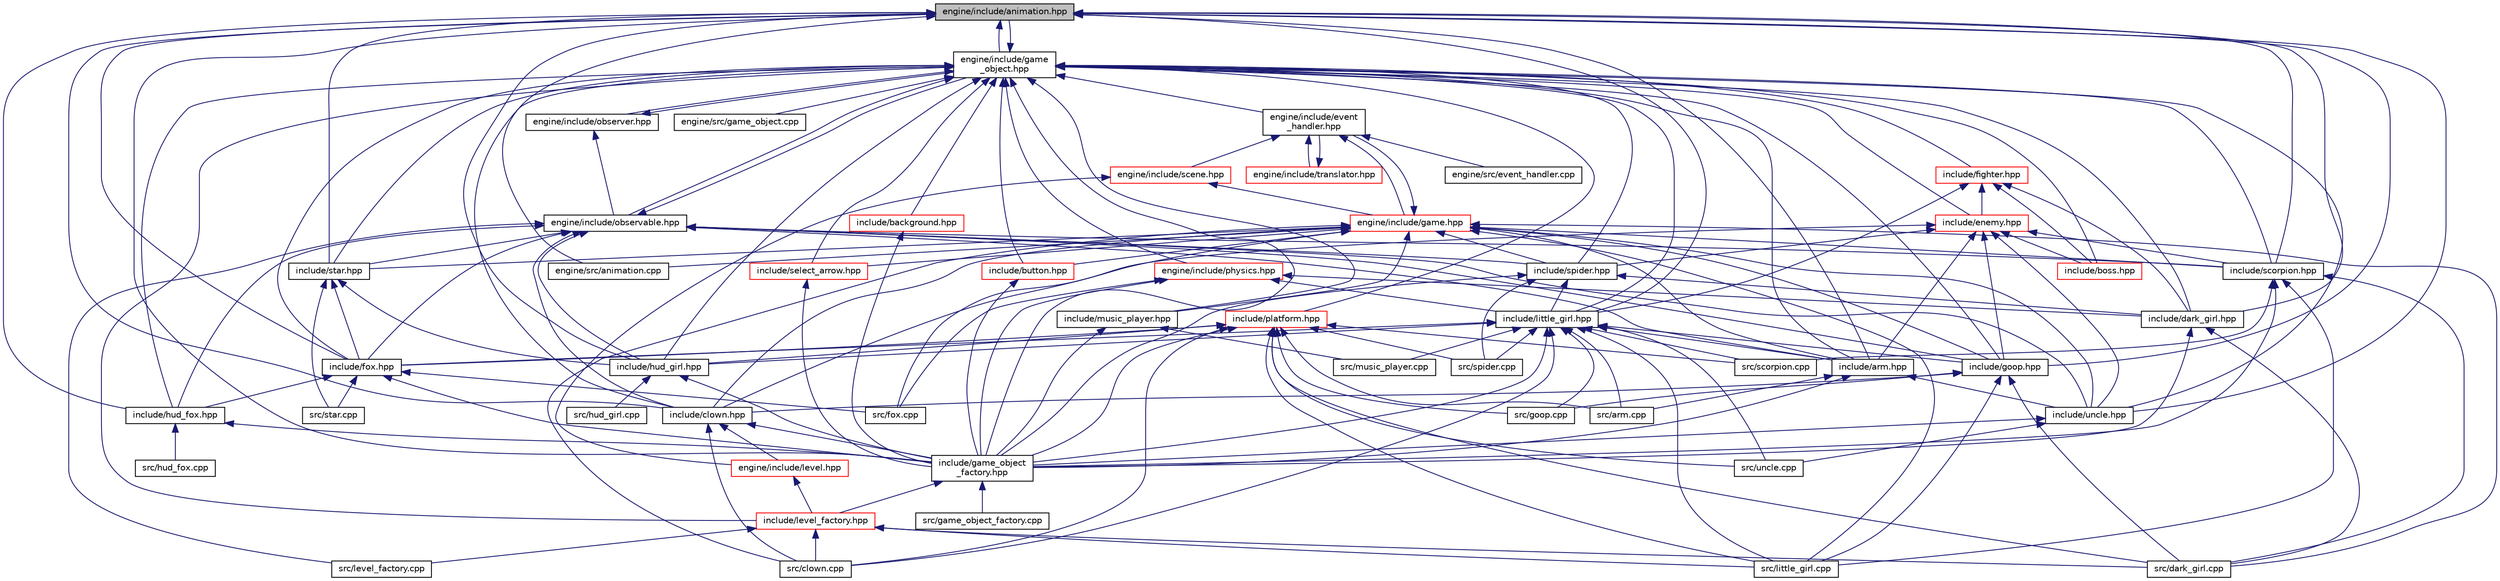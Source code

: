 digraph "engine/include/animation.hpp"
{
  edge [fontname="Helvetica",fontsize="10",labelfontname="Helvetica",labelfontsize="10"];
  node [fontname="Helvetica",fontsize="10",shape=record];
  Node1 [label="engine/include/animation.hpp",height=0.2,width=0.4,color="black", fillcolor="grey75", style="filled", fontcolor="black"];
  Node1 -> Node2 [dir="back",color="midnightblue",fontsize="10",style="solid"];
  Node2 [label="engine/include/game\l_object.hpp",height=0.2,width=0.4,color="black", fillcolor="white", style="filled",URL="$game__object_8hpp.html"];
  Node2 -> Node1 [dir="back",color="midnightblue",fontsize="10",style="solid"];
  Node2 -> Node3 [dir="back",color="midnightblue",fontsize="10",style="solid"];
  Node3 [label="engine/include/observer.hpp",height=0.2,width=0.4,color="black", fillcolor="white", style="filled",URL="$observer_8hpp.html"];
  Node3 -> Node2 [dir="back",color="midnightblue",fontsize="10",style="solid"];
  Node3 -> Node4 [dir="back",color="midnightblue",fontsize="10",style="solid"];
  Node4 [label="engine/include/observable.hpp",height=0.2,width=0.4,color="black", fillcolor="white", style="filled",URL="$observable_8hpp.html"];
  Node4 -> Node2 [dir="back",color="midnightblue",fontsize="10",style="solid"];
  Node4 -> Node5 [dir="back",color="midnightblue",fontsize="10",style="solid"];
  Node5 [label="include/clown.hpp",height=0.2,width=0.4,color="black", fillcolor="white", style="filled",URL="$clown_8hpp.html"];
  Node5 -> Node6 [dir="back",color="midnightblue",fontsize="10",style="solid"];
  Node6 [label="engine/include/level.hpp",height=0.2,width=0.4,color="red", fillcolor="white", style="filled",URL="$level_8hpp.html"];
  Node6 -> Node7 [dir="back",color="midnightblue",fontsize="10",style="solid"];
  Node7 [label="include/level_factory.hpp",height=0.2,width=0.4,color="red", fillcolor="white", style="filled",URL="$level__factory_8hpp.html"];
  Node7 -> Node8 [dir="back",color="midnightblue",fontsize="10",style="solid"];
  Node8 [label="src/clown.cpp",height=0.2,width=0.4,color="black", fillcolor="white", style="filled",URL="$clown_8cpp.html"];
  Node7 -> Node9 [dir="back",color="midnightblue",fontsize="10",style="solid"];
  Node9 [label="src/dark_girl.cpp",height=0.2,width=0.4,color="black", fillcolor="white", style="filled",URL="$dark__girl_8cpp.html"];
  Node7 -> Node10 [dir="back",color="midnightblue",fontsize="10",style="solid"];
  Node10 [label="src/level_factory.cpp",height=0.2,width=0.4,color="black", fillcolor="white", style="filled",URL="$level__factory_8cpp.html"];
  Node7 -> Node11 [dir="back",color="midnightblue",fontsize="10",style="solid"];
  Node11 [label="src/little_girl.cpp",height=0.2,width=0.4,color="black", fillcolor="white", style="filled",URL="$little__girl_8cpp.html"];
  Node5 -> Node12 [dir="back",color="midnightblue",fontsize="10",style="solid"];
  Node12 [label="include/game_object\l_factory.hpp",height=0.2,width=0.4,color="black", fillcolor="white", style="filled",URL="$game__object__factory_8hpp.html"];
  Node12 -> Node7 [dir="back",color="midnightblue",fontsize="10",style="solid"];
  Node12 -> Node13 [dir="back",color="midnightblue",fontsize="10",style="solid"];
  Node13 [label="src/game_object_factory.cpp",height=0.2,width=0.4,color="black", fillcolor="white", style="filled",URL="$game__object__factory_8cpp.html"];
  Node5 -> Node8 [dir="back",color="midnightblue",fontsize="10",style="solid"];
  Node4 -> Node14 [dir="back",color="midnightblue",fontsize="10",style="solid"];
  Node14 [label="include/goop.hpp",height=0.2,width=0.4,color="black", fillcolor="white", style="filled",URL="$goop_8hpp.html"];
  Node14 -> Node5 [dir="back",color="midnightblue",fontsize="10",style="solid"];
  Node14 -> Node9 [dir="back",color="midnightblue",fontsize="10",style="solid"];
  Node14 -> Node15 [dir="back",color="midnightblue",fontsize="10",style="solid"];
  Node15 [label="src/goop.cpp",height=0.2,width=0.4,color="black", fillcolor="white", style="filled",URL="$goop_8cpp.html"];
  Node14 -> Node11 [dir="back",color="midnightblue",fontsize="10",style="solid"];
  Node4 -> Node16 [dir="back",color="midnightblue",fontsize="10",style="solid"];
  Node16 [label="include/spider.hpp",height=0.2,width=0.4,color="black", fillcolor="white", style="filled",URL="$spider_8hpp.html"];
  Node16 -> Node17 [dir="back",color="midnightblue",fontsize="10",style="solid"];
  Node17 [label="include/little_girl.hpp",height=0.2,width=0.4,color="black", fillcolor="white", style="filled",URL="$little__girl_8hpp.html"];
  Node17 -> Node14 [dir="back",color="midnightblue",fontsize="10",style="solid"];
  Node17 -> Node18 [dir="back",color="midnightblue",fontsize="10",style="solid"];
  Node18 [label="include/arm.hpp",height=0.2,width=0.4,color="black", fillcolor="white", style="filled",URL="$arm_8hpp.html"];
  Node18 -> Node19 [dir="back",color="midnightblue",fontsize="10",style="solid"];
  Node19 [label="include/uncle.hpp",height=0.2,width=0.4,color="black", fillcolor="white", style="filled",URL="$uncle_8hpp.html"];
  Node19 -> Node12 [dir="back",color="midnightblue",fontsize="10",style="solid"];
  Node19 -> Node20 [dir="back",color="midnightblue",fontsize="10",style="solid"];
  Node20 [label="src/uncle.cpp",height=0.2,width=0.4,color="black", fillcolor="white", style="filled",URL="$uncle_8cpp.html"];
  Node18 -> Node12 [dir="back",color="midnightblue",fontsize="10",style="solid"];
  Node18 -> Node21 [dir="back",color="midnightblue",fontsize="10",style="solid"];
  Node21 [label="src/arm.cpp",height=0.2,width=0.4,color="black", fillcolor="white", style="filled",URL="$arm_8cpp.html"];
  Node17 -> Node22 [dir="back",color="midnightblue",fontsize="10",style="solid"];
  Node22 [label="include/fox.hpp",height=0.2,width=0.4,color="black", fillcolor="white", style="filled",URL="$fox_8hpp.html"];
  Node22 -> Node12 [dir="back",color="midnightblue",fontsize="10",style="solid"];
  Node22 -> Node23 [dir="back",color="midnightblue",fontsize="10",style="solid"];
  Node23 [label="include/hud_fox.hpp",height=0.2,width=0.4,color="black", fillcolor="white", style="filled",URL="$hud__fox_8hpp.html"];
  Node23 -> Node12 [dir="back",color="midnightblue",fontsize="10",style="solid"];
  Node23 -> Node24 [dir="back",color="midnightblue",fontsize="10",style="solid"];
  Node24 [label="src/hud_fox.cpp",height=0.2,width=0.4,color="black", fillcolor="white", style="filled",URL="$hud__fox_8cpp.html"];
  Node22 -> Node25 [dir="back",color="midnightblue",fontsize="10",style="solid"];
  Node25 [label="src/fox.cpp",height=0.2,width=0.4,color="black", fillcolor="white", style="filled",URL="$fox_8cpp.html"];
  Node22 -> Node26 [dir="back",color="midnightblue",fontsize="10",style="solid"];
  Node26 [label="src/star.cpp",height=0.2,width=0.4,color="black", fillcolor="white", style="filled",URL="$star_8cpp.html"];
  Node17 -> Node12 [dir="back",color="midnightblue",fontsize="10",style="solid"];
  Node17 -> Node27 [dir="back",color="midnightblue",fontsize="10",style="solid"];
  Node27 [label="include/hud_girl.hpp",height=0.2,width=0.4,color="black", fillcolor="white", style="filled",URL="$hud__girl_8hpp.html"];
  Node27 -> Node12 [dir="back",color="midnightblue",fontsize="10",style="solid"];
  Node27 -> Node28 [dir="back",color="midnightblue",fontsize="10",style="solid"];
  Node28 [label="src/hud_girl.cpp",height=0.2,width=0.4,color="black", fillcolor="white", style="filled",URL="$hud__girl_8cpp.html"];
  Node17 -> Node21 [dir="back",color="midnightblue",fontsize="10",style="solid"];
  Node17 -> Node8 [dir="back",color="midnightblue",fontsize="10",style="solid"];
  Node17 -> Node15 [dir="back",color="midnightblue",fontsize="10",style="solid"];
  Node17 -> Node11 [dir="back",color="midnightblue",fontsize="10",style="solid"];
  Node17 -> Node29 [dir="back",color="midnightblue",fontsize="10",style="solid"];
  Node29 [label="src/music_player.cpp",height=0.2,width=0.4,color="black", fillcolor="white", style="filled",URL="$music__player_8cpp.html"];
  Node17 -> Node30 [dir="back",color="midnightblue",fontsize="10",style="solid"];
  Node30 [label="src/scorpion.cpp",height=0.2,width=0.4,color="black", fillcolor="white", style="filled",URL="$scorpion_8cpp.html"];
  Node17 -> Node31 [dir="back",color="midnightblue",fontsize="10",style="solid"];
  Node31 [label="src/spider.cpp",height=0.2,width=0.4,color="black", fillcolor="white", style="filled",URL="$spider_8cpp.html"];
  Node17 -> Node20 [dir="back",color="midnightblue",fontsize="10",style="solid"];
  Node16 -> Node32 [dir="back",color="midnightblue",fontsize="10",style="solid"];
  Node32 [label="include/dark_girl.hpp",height=0.2,width=0.4,color="black", fillcolor="white", style="filled",URL="$dark__girl_8hpp.html"];
  Node32 -> Node12 [dir="back",color="midnightblue",fontsize="10",style="solid"];
  Node32 -> Node9 [dir="back",color="midnightblue",fontsize="10",style="solid"];
  Node16 -> Node12 [dir="back",color="midnightblue",fontsize="10",style="solid"];
  Node16 -> Node31 [dir="back",color="midnightblue",fontsize="10",style="solid"];
  Node4 -> Node18 [dir="back",color="midnightblue",fontsize="10",style="solid"];
  Node4 -> Node22 [dir="back",color="midnightblue",fontsize="10",style="solid"];
  Node4 -> Node33 [dir="back",color="midnightblue",fontsize="10",style="solid"];
  Node33 [label="include/star.hpp",height=0.2,width=0.4,color="black", fillcolor="white", style="filled",URL="$star_8hpp.html"];
  Node33 -> Node22 [dir="back",color="midnightblue",fontsize="10",style="solid"];
  Node33 -> Node27 [dir="back",color="midnightblue",fontsize="10",style="solid"];
  Node33 -> Node26 [dir="back",color="midnightblue",fontsize="10",style="solid"];
  Node4 -> Node34 [dir="back",color="midnightblue",fontsize="10",style="solid"];
  Node34 [label="include/scorpion.hpp",height=0.2,width=0.4,color="black", fillcolor="white", style="filled",URL="$scorpion_8hpp.html"];
  Node34 -> Node12 [dir="back",color="midnightblue",fontsize="10",style="solid"];
  Node34 -> Node9 [dir="back",color="midnightblue",fontsize="10",style="solid"];
  Node34 -> Node11 [dir="back",color="midnightblue",fontsize="10",style="solid"];
  Node34 -> Node30 [dir="back",color="midnightblue",fontsize="10",style="solid"];
  Node4 -> Node27 [dir="back",color="midnightblue",fontsize="10",style="solid"];
  Node4 -> Node23 [dir="back",color="midnightblue",fontsize="10",style="solid"];
  Node4 -> Node19 [dir="back",color="midnightblue",fontsize="10",style="solid"];
  Node4 -> Node10 [dir="back",color="midnightblue",fontsize="10",style="solid"];
  Node2 -> Node4 [dir="back",color="midnightblue",fontsize="10",style="solid"];
  Node2 -> Node35 [dir="back",color="midnightblue",fontsize="10",style="solid"];
  Node35 [label="engine/include/event\l_handler.hpp",height=0.2,width=0.4,color="black", fillcolor="white", style="filled",URL="$event__handler_8hpp.html"];
  Node35 -> Node36 [dir="back",color="midnightblue",fontsize="10",style="solid"];
  Node36 [label="engine/include/translator.hpp",height=0.2,width=0.4,color="red", fillcolor="white", style="filled",URL="$translator_8hpp.html"];
  Node36 -> Node35 [dir="back",color="midnightblue",fontsize="10",style="solid"];
  Node35 -> Node37 [dir="back",color="midnightblue",fontsize="10",style="solid"];
  Node37 [label="engine/include/game.hpp",height=0.2,width=0.4,color="red", fillcolor="white", style="filled",URL="$engine_2include_2game_8hpp.html"];
  Node37 -> Node35 [dir="back",color="midnightblue",fontsize="10",style="solid"];
  Node37 -> Node5 [dir="back",color="midnightblue",fontsize="10",style="solid"];
  Node37 -> Node14 [dir="back",color="midnightblue",fontsize="10",style="solid"];
  Node37 -> Node16 [dir="back",color="midnightblue",fontsize="10",style="solid"];
  Node37 -> Node38 [dir="back",color="midnightblue",fontsize="10",style="solid"];
  Node38 [label="engine/src/animation.cpp",height=0.2,width=0.4,color="black", fillcolor="white", style="filled",URL="$animation_8cpp.html"];
  Node37 -> Node18 [dir="back",color="midnightblue",fontsize="10",style="solid"];
  Node37 -> Node39 [dir="back",color="midnightblue",fontsize="10",style="solid"];
  Node39 [label="include/button.hpp",height=0.2,width=0.4,color="red", fillcolor="white", style="filled",URL="$button_8hpp.html"];
  Node39 -> Node12 [dir="back",color="midnightblue",fontsize="10",style="solid"];
  Node37 -> Node33 [dir="back",color="midnightblue",fontsize="10",style="solid"];
  Node37 -> Node34 [dir="back",color="midnightblue",fontsize="10",style="solid"];
  Node37 -> Node19 [dir="back",color="midnightblue",fontsize="10",style="solid"];
  Node37 -> Node40 [dir="back",color="midnightblue",fontsize="10",style="solid"];
  Node40 [label="include/select_arrow.hpp",height=0.2,width=0.4,color="red", fillcolor="white", style="filled",URL="$select__arrow_8hpp.html"];
  Node40 -> Node12 [dir="back",color="midnightblue",fontsize="10",style="solid"];
  Node37 -> Node41 [dir="back",color="midnightblue",fontsize="10",style="solid"];
  Node41 [label="include/music_player.hpp",height=0.2,width=0.4,color="black", fillcolor="white", style="filled",URL="$music__player_8hpp.html"];
  Node41 -> Node12 [dir="back",color="midnightblue",fontsize="10",style="solid"];
  Node41 -> Node29 [dir="back",color="midnightblue",fontsize="10",style="solid"];
  Node37 -> Node8 [dir="back",color="midnightblue",fontsize="10",style="solid"];
  Node37 -> Node9 [dir="back",color="midnightblue",fontsize="10",style="solid"];
  Node37 -> Node25 [dir="back",color="midnightblue",fontsize="10",style="solid"];
  Node37 -> Node11 [dir="back",color="midnightblue",fontsize="10",style="solid"];
  Node35 -> Node42 [dir="back",color="midnightblue",fontsize="10",style="solid"];
  Node42 [label="engine/include/scene.hpp",height=0.2,width=0.4,color="red", fillcolor="white", style="filled",URL="$scene_8hpp.html"];
  Node42 -> Node37 [dir="back",color="midnightblue",fontsize="10",style="solid"];
  Node42 -> Node6 [dir="back",color="midnightblue",fontsize="10",style="solid"];
  Node35 -> Node43 [dir="back",color="midnightblue",fontsize="10",style="solid"];
  Node43 [label="engine/src/event_handler.cpp",height=0.2,width=0.4,color="black", fillcolor="white", style="filled",URL="$event__handler_8cpp.html"];
  Node2 -> Node5 [dir="back",color="midnightblue",fontsize="10",style="solid"];
  Node2 -> Node44 [dir="back",color="midnightblue",fontsize="10",style="solid"];
  Node44 [label="include/enemy.hpp",height=0.2,width=0.4,color="red", fillcolor="white", style="filled",URL="$enemy_8hpp.html"];
  Node44 -> Node5 [dir="back",color="midnightblue",fontsize="10",style="solid"];
  Node44 -> Node14 [dir="back",color="midnightblue",fontsize="10",style="solid"];
  Node44 -> Node16 [dir="back",color="midnightblue",fontsize="10",style="solid"];
  Node44 -> Node18 [dir="back",color="midnightblue",fontsize="10",style="solid"];
  Node44 -> Node45 [dir="back",color="midnightblue",fontsize="10",style="solid"];
  Node45 [label="include/boss.hpp",height=0.2,width=0.4,color="red", fillcolor="white", style="filled",URL="$boss_8hpp.html"];
  Node44 -> Node34 [dir="back",color="midnightblue",fontsize="10",style="solid"];
  Node44 -> Node19 [dir="back",color="midnightblue",fontsize="10",style="solid"];
  Node2 -> Node46 [dir="back",color="midnightblue",fontsize="10",style="solid"];
  Node46 [label="include/fighter.hpp",height=0.2,width=0.4,color="red", fillcolor="white", style="filled",URL="$fighter_8hpp.html"];
  Node46 -> Node44 [dir="back",color="midnightblue",fontsize="10",style="solid"];
  Node46 -> Node17 [dir="back",color="midnightblue",fontsize="10",style="solid"];
  Node46 -> Node45 [dir="back",color="midnightblue",fontsize="10",style="solid"];
  Node46 -> Node32 [dir="back",color="midnightblue",fontsize="10",style="solid"];
  Node2 -> Node14 [dir="back",color="midnightblue",fontsize="10",style="solid"];
  Node2 -> Node17 [dir="back",color="midnightblue",fontsize="10",style="solid"];
  Node2 -> Node47 [dir="back",color="midnightblue",fontsize="10",style="solid"];
  Node47 [label="engine/include/physics.hpp",height=0.2,width=0.4,color="red", fillcolor="white", style="filled",URL="$physics_8hpp.html"];
  Node47 -> Node17 [dir="back",color="midnightblue",fontsize="10",style="solid"];
  Node47 -> Node32 [dir="back",color="midnightblue",fontsize="10",style="solid"];
  Node47 -> Node12 [dir="back",color="midnightblue",fontsize="10",style="solid"];
  Node47 -> Node25 [dir="back",color="midnightblue",fontsize="10",style="solid"];
  Node2 -> Node16 [dir="back",color="midnightblue",fontsize="10",style="solid"];
  Node2 -> Node48 [dir="back",color="midnightblue",fontsize="10",style="solid"];
  Node48 [label="engine/src/game_object.cpp",height=0.2,width=0.4,color="black", fillcolor="white", style="filled",URL="$game__object_8cpp.html"];
  Node2 -> Node18 [dir="back",color="midnightblue",fontsize="10",style="solid"];
  Node2 -> Node49 [dir="back",color="midnightblue",fontsize="10",style="solid"];
  Node49 [label="include/background.hpp",height=0.2,width=0.4,color="red", fillcolor="white", style="filled",URL="$background_8hpp.html"];
  Node49 -> Node12 [dir="back",color="midnightblue",fontsize="10",style="solid"];
  Node2 -> Node45 [dir="back",color="midnightblue",fontsize="10",style="solid"];
  Node2 -> Node39 [dir="back",color="midnightblue",fontsize="10",style="solid"];
  Node2 -> Node32 [dir="back",color="midnightblue",fontsize="10",style="solid"];
  Node2 -> Node22 [dir="back",color="midnightblue",fontsize="10",style="solid"];
  Node2 -> Node50 [dir="back",color="midnightblue",fontsize="10",style="solid"];
  Node50 [label="include/platform.hpp",height=0.2,width=0.4,color="red", fillcolor="white", style="filled",URL="$platform_8hpp.html"];
  Node50 -> Node22 [dir="back",color="midnightblue",fontsize="10",style="solid"];
  Node50 -> Node12 [dir="back",color="midnightblue",fontsize="10",style="solid"];
  Node50 -> Node27 [dir="back",color="midnightblue",fontsize="10",style="solid"];
  Node50 -> Node21 [dir="back",color="midnightblue",fontsize="10",style="solid"];
  Node50 -> Node8 [dir="back",color="midnightblue",fontsize="10",style="solid"];
  Node50 -> Node9 [dir="back",color="midnightblue",fontsize="10",style="solid"];
  Node50 -> Node15 [dir="back",color="midnightblue",fontsize="10",style="solid"];
  Node50 -> Node11 [dir="back",color="midnightblue",fontsize="10",style="solid"];
  Node50 -> Node30 [dir="back",color="midnightblue",fontsize="10",style="solid"];
  Node50 -> Node31 [dir="back",color="midnightblue",fontsize="10",style="solid"];
  Node50 -> Node20 [dir="back",color="midnightblue",fontsize="10",style="solid"];
  Node2 -> Node33 [dir="back",color="midnightblue",fontsize="10",style="solid"];
  Node2 -> Node12 [dir="back",color="midnightblue",fontsize="10",style="solid"];
  Node2 -> Node34 [dir="back",color="midnightblue",fontsize="10",style="solid"];
  Node2 -> Node27 [dir="back",color="midnightblue",fontsize="10",style="solid"];
  Node2 -> Node23 [dir="back",color="midnightblue",fontsize="10",style="solid"];
  Node2 -> Node19 [dir="back",color="midnightblue",fontsize="10",style="solid"];
  Node2 -> Node40 [dir="back",color="midnightblue",fontsize="10",style="solid"];
  Node2 -> Node41 [dir="back",color="midnightblue",fontsize="10",style="solid"];
  Node2 -> Node7 [dir="back",color="midnightblue",fontsize="10",style="solid"];
  Node1 -> Node5 [dir="back",color="midnightblue",fontsize="10",style="solid"];
  Node1 -> Node14 [dir="back",color="midnightblue",fontsize="10",style="solid"];
  Node1 -> Node17 [dir="back",color="midnightblue",fontsize="10",style="solid"];
  Node1 -> Node38 [dir="back",color="midnightblue",fontsize="10",style="solid"];
  Node1 -> Node18 [dir="back",color="midnightblue",fontsize="10",style="solid"];
  Node1 -> Node32 [dir="back",color="midnightblue",fontsize="10",style="solid"];
  Node1 -> Node22 [dir="back",color="midnightblue",fontsize="10",style="solid"];
  Node1 -> Node33 [dir="back",color="midnightblue",fontsize="10",style="solid"];
  Node1 -> Node12 [dir="back",color="midnightblue",fontsize="10",style="solid"];
  Node1 -> Node34 [dir="back",color="midnightblue",fontsize="10",style="solid"];
  Node1 -> Node27 [dir="back",color="midnightblue",fontsize="10",style="solid"];
  Node1 -> Node23 [dir="back",color="midnightblue",fontsize="10",style="solid"];
  Node1 -> Node19 [dir="back",color="midnightblue",fontsize="10",style="solid"];
}
